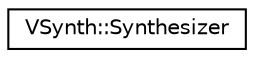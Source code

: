 digraph "Graphical Class Hierarchy"
{
 // LATEX_PDF_SIZE
  edge [fontname="Helvetica",fontsize="10",labelfontname="Helvetica",labelfontsize="10"];
  node [fontname="Helvetica",fontsize="10",shape=record];
  rankdir="LR";
  Node0 [label="VSynth::Synthesizer",height=0.2,width=0.4,color="black", fillcolor="white", style="filled",URL="$classVSynth_1_1Synthesizer.html",tooltip="Entrypoint and interface for audio synthesis."];
}
